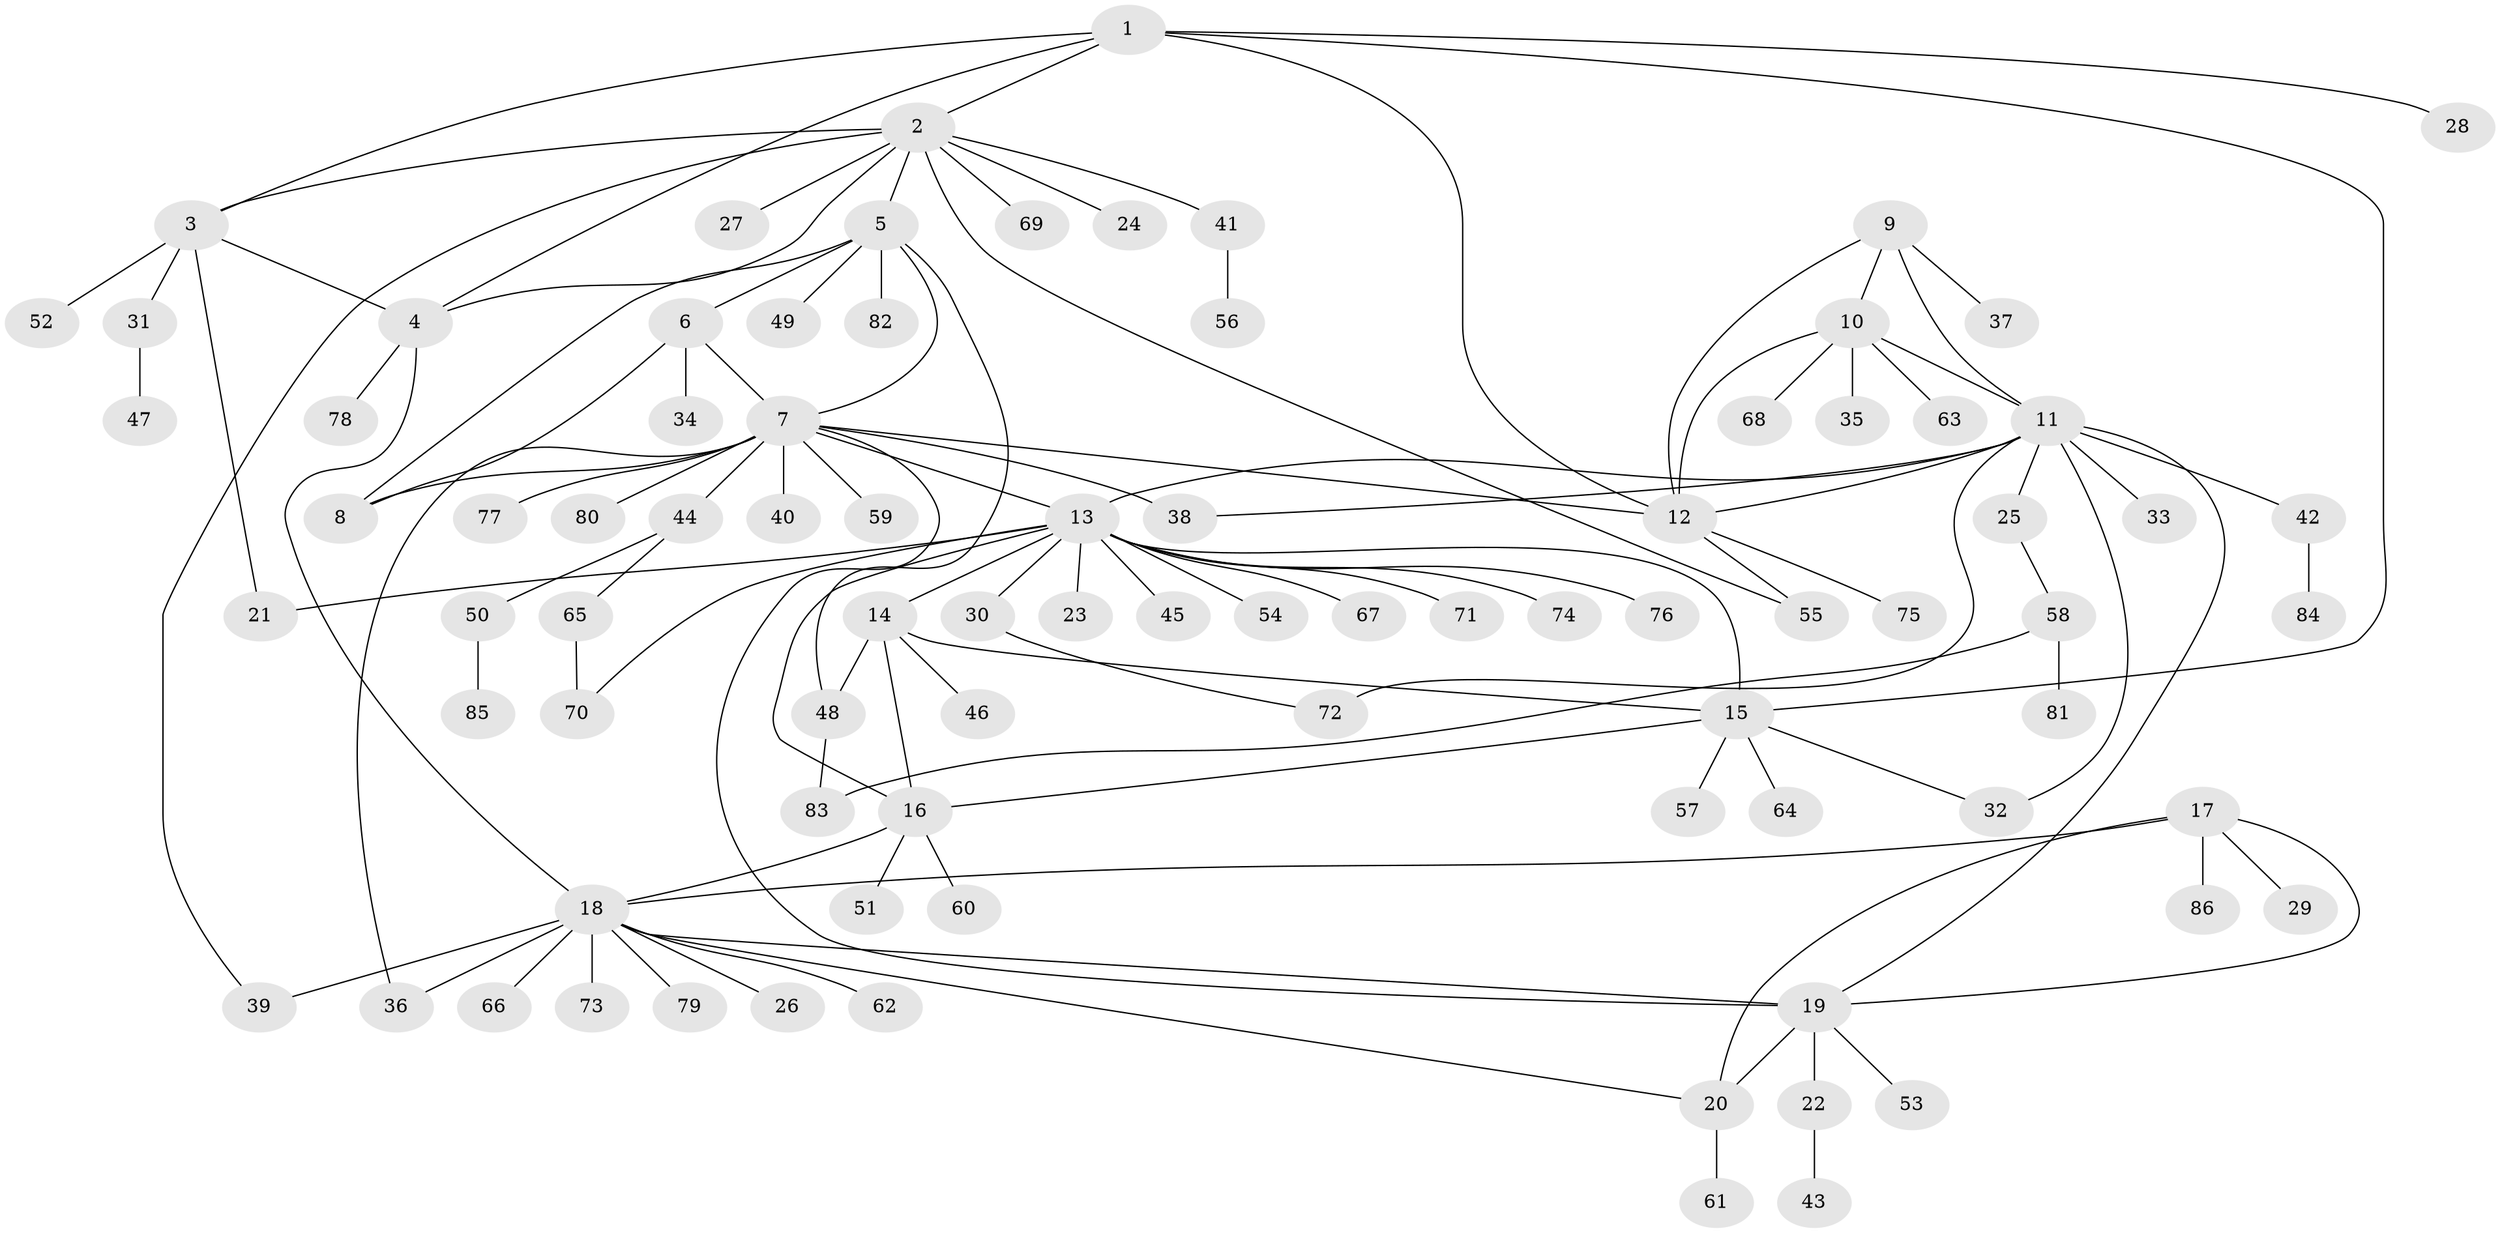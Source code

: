 // Generated by graph-tools (version 1.1) at 2025/37/03/09/25 02:37:41]
// undirected, 86 vertices, 116 edges
graph export_dot {
graph [start="1"]
  node [color=gray90,style=filled];
  1;
  2;
  3;
  4;
  5;
  6;
  7;
  8;
  9;
  10;
  11;
  12;
  13;
  14;
  15;
  16;
  17;
  18;
  19;
  20;
  21;
  22;
  23;
  24;
  25;
  26;
  27;
  28;
  29;
  30;
  31;
  32;
  33;
  34;
  35;
  36;
  37;
  38;
  39;
  40;
  41;
  42;
  43;
  44;
  45;
  46;
  47;
  48;
  49;
  50;
  51;
  52;
  53;
  54;
  55;
  56;
  57;
  58;
  59;
  60;
  61;
  62;
  63;
  64;
  65;
  66;
  67;
  68;
  69;
  70;
  71;
  72;
  73;
  74;
  75;
  76;
  77;
  78;
  79;
  80;
  81;
  82;
  83;
  84;
  85;
  86;
  1 -- 2;
  1 -- 3;
  1 -- 4;
  1 -- 12;
  1 -- 15;
  1 -- 28;
  2 -- 3;
  2 -- 4;
  2 -- 5;
  2 -- 24;
  2 -- 27;
  2 -- 39;
  2 -- 41;
  2 -- 55;
  2 -- 69;
  3 -- 4;
  3 -- 21;
  3 -- 31;
  3 -- 52;
  4 -- 18;
  4 -- 78;
  5 -- 6;
  5 -- 7;
  5 -- 8;
  5 -- 48;
  5 -- 49;
  5 -- 82;
  6 -- 7;
  6 -- 8;
  6 -- 34;
  7 -- 8;
  7 -- 12;
  7 -- 13;
  7 -- 19;
  7 -- 36;
  7 -- 38;
  7 -- 40;
  7 -- 44;
  7 -- 59;
  7 -- 77;
  7 -- 80;
  9 -- 10;
  9 -- 11;
  9 -- 12;
  9 -- 37;
  10 -- 11;
  10 -- 12;
  10 -- 35;
  10 -- 63;
  10 -- 68;
  11 -- 12;
  11 -- 13;
  11 -- 19;
  11 -- 25;
  11 -- 32;
  11 -- 33;
  11 -- 38;
  11 -- 42;
  11 -- 72;
  12 -- 55;
  12 -- 75;
  13 -- 14;
  13 -- 15;
  13 -- 16;
  13 -- 21;
  13 -- 23;
  13 -- 30;
  13 -- 45;
  13 -- 54;
  13 -- 67;
  13 -- 70;
  13 -- 71;
  13 -- 74;
  13 -- 76;
  14 -- 15;
  14 -- 16;
  14 -- 46;
  14 -- 48;
  15 -- 16;
  15 -- 32;
  15 -- 57;
  15 -- 64;
  16 -- 18;
  16 -- 51;
  16 -- 60;
  17 -- 18;
  17 -- 19;
  17 -- 20;
  17 -- 29;
  17 -- 86;
  18 -- 19;
  18 -- 20;
  18 -- 26;
  18 -- 36;
  18 -- 39;
  18 -- 62;
  18 -- 66;
  18 -- 73;
  18 -- 79;
  19 -- 20;
  19 -- 22;
  19 -- 53;
  20 -- 61;
  22 -- 43;
  25 -- 58;
  30 -- 72;
  31 -- 47;
  41 -- 56;
  42 -- 84;
  44 -- 50;
  44 -- 65;
  48 -- 83;
  50 -- 85;
  58 -- 81;
  58 -- 83;
  65 -- 70;
}
